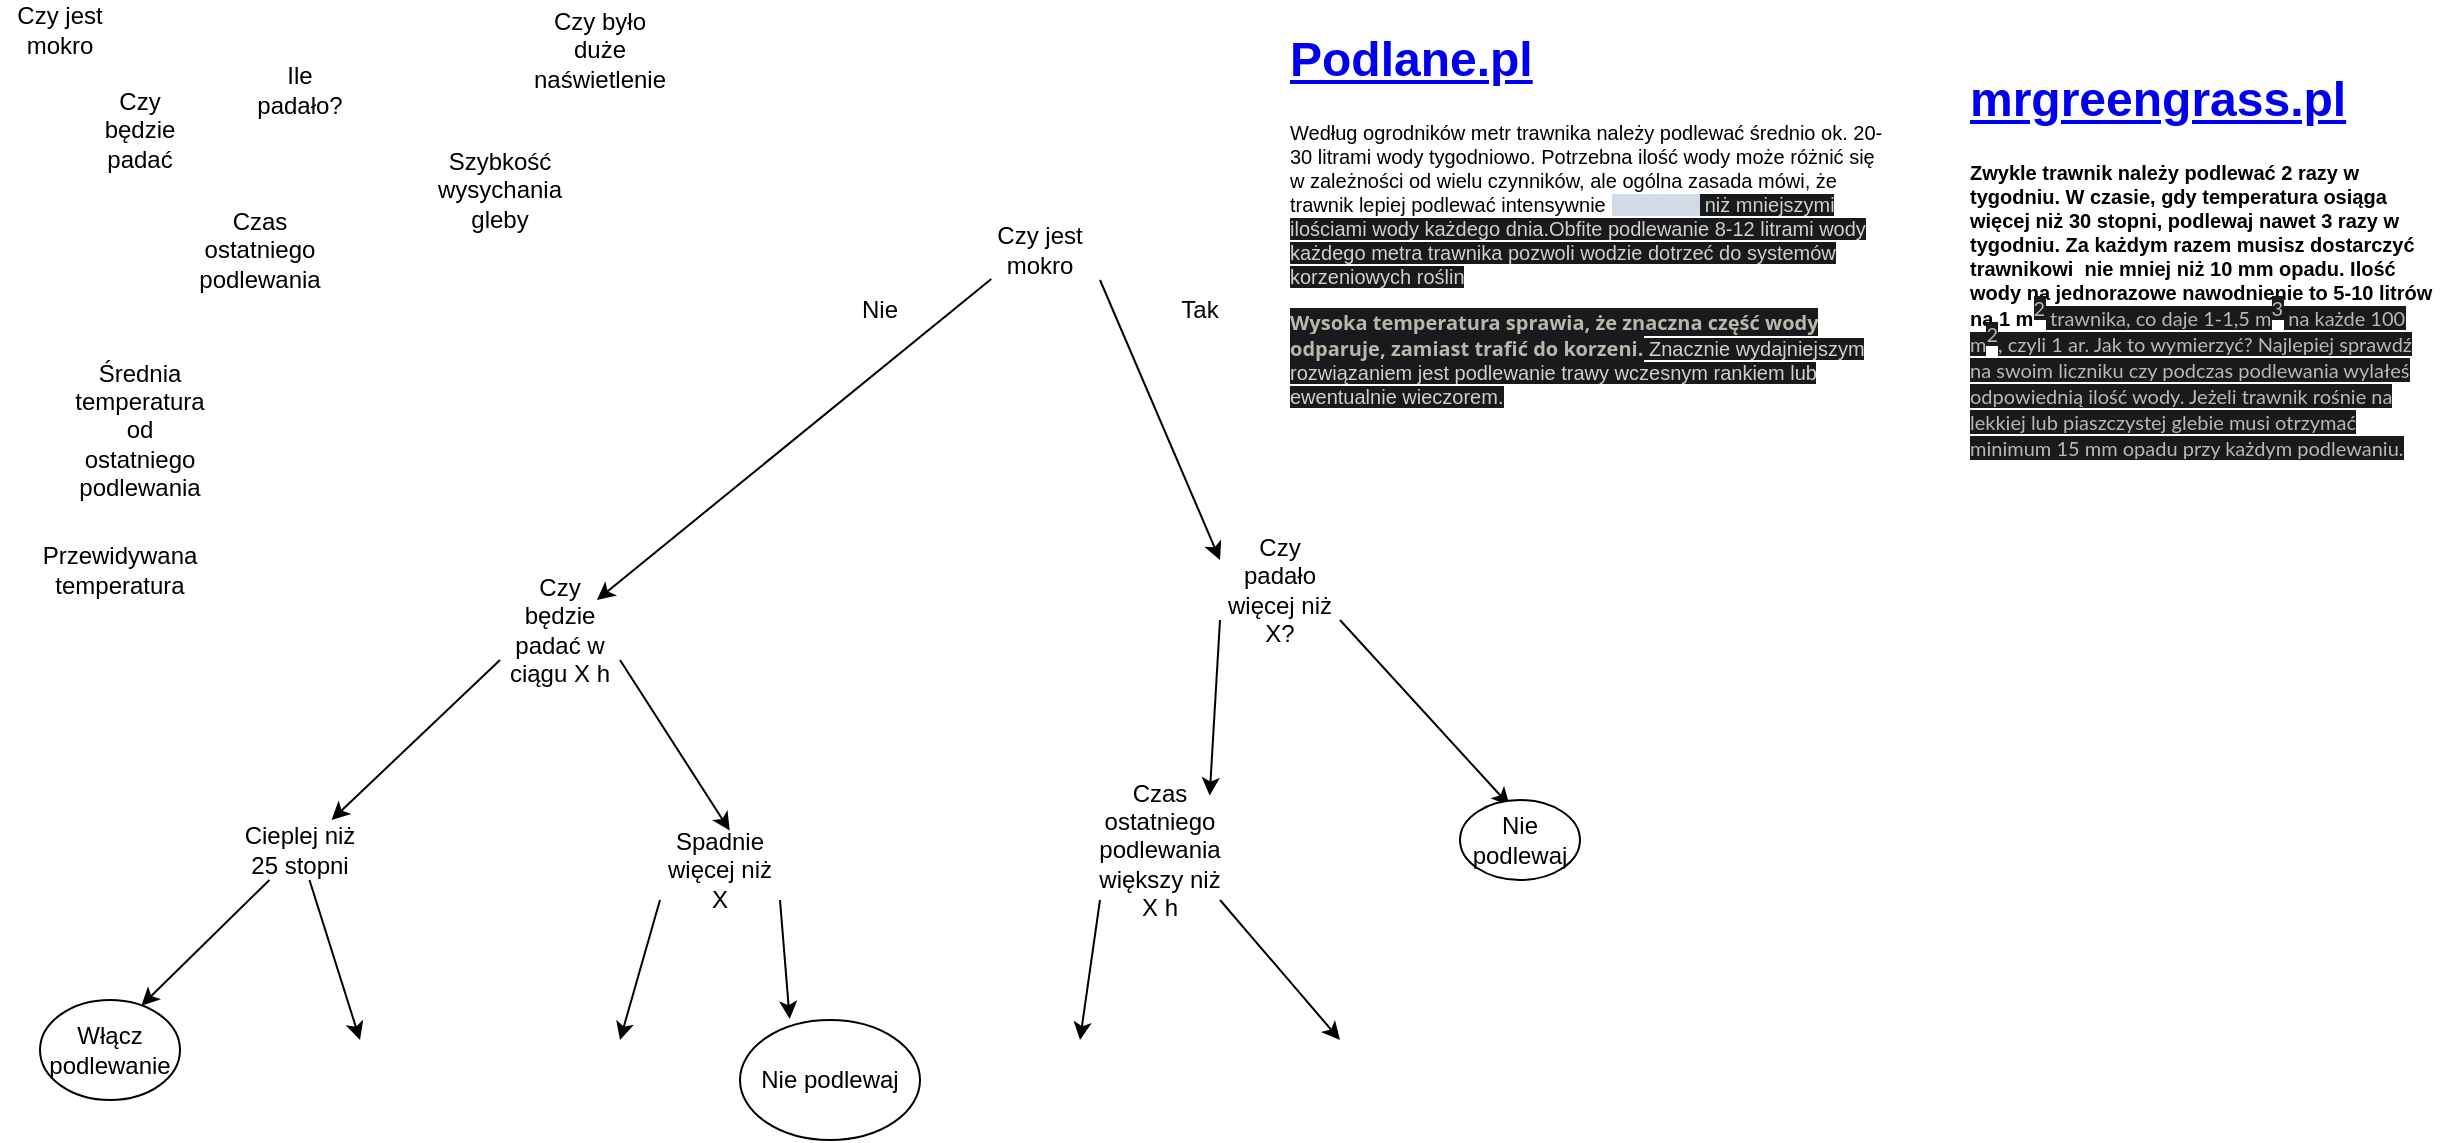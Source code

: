 <mxfile version="22.1.5" type="github">
  <diagram name="Page-1" id="2a216829-ef6e-dabb-86c1-c78162f3ba2b">
    <mxGraphModel dx="1161" dy="658" grid="1" gridSize="10" guides="1" tooltips="1" connect="1" arrows="1" fold="1" page="1" pageScale="1" pageWidth="850" pageHeight="1100" background="none" math="0" shadow="0">
      <root>
        <mxCell id="0" />
        <mxCell id="1" parent="0" />
        <mxCell id="Oy0aAa8_1EA4BgsdLdqV-1" value="" style="endArrow=classic;html=1;rounded=0;entryX=0;entryY=0;entryDx=0;entryDy=0;exitX=1;exitY=1;exitDx=0;exitDy=0;" edge="1" parent="1" source="Oy0aAa8_1EA4BgsdLdqV-3" target="Oy0aAa8_1EA4BgsdLdqV-14">
          <mxGeometry width="50" height="50" relative="1" as="geometry">
            <mxPoint x="520" y="150" as="sourcePoint" />
            <mxPoint x="620" y="270" as="targetPoint" />
          </mxGeometry>
        </mxCell>
        <mxCell id="Oy0aAa8_1EA4BgsdLdqV-2" value="" style="endArrow=classic;html=1;rounded=0;exitX=0.094;exitY=0.983;exitDx=0;exitDy=0;exitPerimeter=0;" edge="1" parent="1" source="Oy0aAa8_1EA4BgsdLdqV-3" target="Oy0aAa8_1EA4BgsdLdqV-15">
          <mxGeometry width="50" height="50" relative="1" as="geometry">
            <mxPoint x="520" y="150" as="sourcePoint" />
            <mxPoint x="280" y="290" as="targetPoint" />
          </mxGeometry>
        </mxCell>
        <mxCell id="Oy0aAa8_1EA4BgsdLdqV-3" value="Czy jest mokro" style="text;html=1;strokeColor=none;fillColor=none;align=center;verticalAlign=middle;whiteSpace=wrap;rounded=0;" vertex="1" parent="1">
          <mxGeometry x="490" y="110" width="60" height="30" as="geometry" />
        </mxCell>
        <mxCell id="Oy0aAa8_1EA4BgsdLdqV-4" value="Tak" style="text;html=1;strokeColor=none;fillColor=none;align=center;verticalAlign=middle;whiteSpace=wrap;rounded=0;" vertex="1" parent="1">
          <mxGeometry x="570" y="140" width="60" height="30" as="geometry" />
        </mxCell>
        <mxCell id="Oy0aAa8_1EA4BgsdLdqV-5" value="Nie" style="text;html=1;strokeColor=none;fillColor=none;align=center;verticalAlign=middle;whiteSpace=wrap;rounded=0;" vertex="1" parent="1">
          <mxGeometry x="410" y="140" width="60" height="30" as="geometry" />
        </mxCell>
        <mxCell id="Oy0aAa8_1EA4BgsdLdqV-6" value="Ile padało?" style="text;html=1;strokeColor=none;fillColor=none;align=center;verticalAlign=middle;whiteSpace=wrap;rounded=0;" vertex="1" parent="1">
          <mxGeometry x="120" y="30" width="60" height="30" as="geometry" />
        </mxCell>
        <mxCell id="Oy0aAa8_1EA4BgsdLdqV-7" value="Czy będzie padać" style="text;html=1;strokeColor=none;fillColor=none;align=center;verticalAlign=middle;whiteSpace=wrap;rounded=0;" vertex="1" parent="1">
          <mxGeometry x="40" y="50" width="60" height="30" as="geometry" />
        </mxCell>
        <mxCell id="Oy0aAa8_1EA4BgsdLdqV-8" value="Czas ostatniego podlewania" style="text;html=1;strokeColor=none;fillColor=none;align=center;verticalAlign=middle;whiteSpace=wrap;rounded=0;" vertex="1" parent="1">
          <mxGeometry x="100" y="110" width="60" height="30" as="geometry" />
        </mxCell>
        <mxCell id="Oy0aAa8_1EA4BgsdLdqV-9" value="Średnia temperatura od ostatniego podlewania" style="text;html=1;strokeColor=none;fillColor=none;align=center;verticalAlign=middle;whiteSpace=wrap;rounded=0;" vertex="1" parent="1">
          <mxGeometry x="40" y="200" width="60" height="30" as="geometry" />
        </mxCell>
        <mxCell id="Oy0aAa8_1EA4BgsdLdqV-11" value="Cieplej niż 25 stopni" style="text;html=1;strokeColor=none;fillColor=none;align=center;verticalAlign=middle;whiteSpace=wrap;rounded=0;" vertex="1" parent="1">
          <mxGeometry x="120" y="410" width="60" height="30" as="geometry" />
        </mxCell>
        <mxCell id="Oy0aAa8_1EA4BgsdLdqV-12" value="Szybkość wysychania gleby" style="text;html=1;strokeColor=none;fillColor=none;align=center;verticalAlign=middle;whiteSpace=wrap;rounded=0;" vertex="1" parent="1">
          <mxGeometry x="220" y="80" width="60" height="30" as="geometry" />
        </mxCell>
        <mxCell id="Oy0aAa8_1EA4BgsdLdqV-13" value="Czy jest mokro" style="text;html=1;strokeColor=none;fillColor=none;align=center;verticalAlign=middle;whiteSpace=wrap;rounded=0;" vertex="1" parent="1">
          <mxGeometry width="60" height="30" as="geometry" />
        </mxCell>
        <mxCell id="Oy0aAa8_1EA4BgsdLdqV-14" value="Czy padało więcej niż X?" style="text;html=1;strokeColor=none;fillColor=none;align=center;verticalAlign=middle;whiteSpace=wrap;rounded=0;" vertex="1" parent="1">
          <mxGeometry x="610" y="280" width="60" height="30" as="geometry" />
        </mxCell>
        <mxCell id="Oy0aAa8_1EA4BgsdLdqV-15" value="Czy będzie padać w ciągu X h" style="text;html=1;strokeColor=none;fillColor=none;align=center;verticalAlign=middle;whiteSpace=wrap;rounded=0;" vertex="1" parent="1">
          <mxGeometry x="250" y="300" width="60" height="30" as="geometry" />
        </mxCell>
        <mxCell id="Oy0aAa8_1EA4BgsdLdqV-16" value="" style="endArrow=classic;html=1;rounded=0;exitX=0;exitY=1;exitDx=0;exitDy=0;" edge="1" parent="1" source="Oy0aAa8_1EA4BgsdLdqV-15" target="Oy0aAa8_1EA4BgsdLdqV-11">
          <mxGeometry width="50" height="50" relative="1" as="geometry">
            <mxPoint x="270" y="340" as="sourcePoint" />
            <mxPoint x="210" y="420" as="targetPoint" />
          </mxGeometry>
        </mxCell>
        <mxCell id="Oy0aAa8_1EA4BgsdLdqV-17" value="" style="endArrow=classic;html=1;rounded=0;entryX=0.914;entryY=-0.044;entryDx=0;entryDy=0;entryPerimeter=0;exitX=0;exitY=1;exitDx=0;exitDy=0;" edge="1" parent="1" source="Oy0aAa8_1EA4BgsdLdqV-14" target="Oy0aAa8_1EA4BgsdLdqV-22">
          <mxGeometry width="50" height="50" relative="1" as="geometry">
            <mxPoint x="620" y="320" as="sourcePoint" />
            <mxPoint x="550" y="400" as="targetPoint" />
          </mxGeometry>
        </mxCell>
        <mxCell id="Oy0aAa8_1EA4BgsdLdqV-18" value="" style="endArrow=classic;html=1;rounded=0;entryX=0.581;entryY=-0.156;entryDx=0;entryDy=0;entryPerimeter=0;exitX=1;exitY=1;exitDx=0;exitDy=0;" edge="1" parent="1" source="Oy0aAa8_1EA4BgsdLdqV-15" target="Oy0aAa8_1EA4BgsdLdqV-31">
          <mxGeometry width="50" height="50" relative="1" as="geometry">
            <mxPoint x="290" y="340" as="sourcePoint" />
            <mxPoint x="350" y="420" as="targetPoint" />
          </mxGeometry>
        </mxCell>
        <mxCell id="Oy0aAa8_1EA4BgsdLdqV-19" value="" style="endArrow=classic;html=1;rounded=0;entryX=0.414;entryY=0.071;entryDx=0;entryDy=0;entryPerimeter=0;exitX=1;exitY=1;exitDx=0;exitDy=0;" edge="1" parent="1" source="Oy0aAa8_1EA4BgsdLdqV-14" target="Oy0aAa8_1EA4BgsdLdqV-20">
          <mxGeometry width="50" height="50" relative="1" as="geometry">
            <mxPoint x="650" y="320" as="sourcePoint" />
            <mxPoint x="700" y="390" as="targetPoint" />
          </mxGeometry>
        </mxCell>
        <mxCell id="Oy0aAa8_1EA4BgsdLdqV-20" value="Nie podlewaj" style="ellipse;whiteSpace=wrap;html=1;" vertex="1" parent="1">
          <mxGeometry x="730" y="400" width="60" height="40" as="geometry" />
        </mxCell>
        <mxCell id="Oy0aAa8_1EA4BgsdLdqV-22" value="Czas ostatniego podlewania większy niż X h" style="text;html=1;strokeColor=none;fillColor=none;align=center;verticalAlign=middle;whiteSpace=wrap;rounded=0;" vertex="1" parent="1">
          <mxGeometry x="550" y="400" width="60" height="50" as="geometry" />
        </mxCell>
        <mxCell id="Oy0aAa8_1EA4BgsdLdqV-23" value="" style="endArrow=classic;html=1;rounded=0;exitX=1;exitY=1;exitDx=0;exitDy=0;" edge="1" parent="1" source="Oy0aAa8_1EA4BgsdLdqV-22">
          <mxGeometry width="50" height="50" relative="1" as="geometry">
            <mxPoint x="590" y="460" as="sourcePoint" />
            <mxPoint x="670" y="520" as="targetPoint" />
          </mxGeometry>
        </mxCell>
        <mxCell id="Oy0aAa8_1EA4BgsdLdqV-24" value="" style="endArrow=classic;html=1;rounded=0;exitX=0;exitY=1;exitDx=0;exitDy=0;" edge="1" parent="1" source="Oy0aAa8_1EA4BgsdLdqV-22">
          <mxGeometry width="50" height="50" relative="1" as="geometry">
            <mxPoint x="570" y="460" as="sourcePoint" />
            <mxPoint x="540" y="520" as="targetPoint" />
          </mxGeometry>
        </mxCell>
        <mxCell id="Oy0aAa8_1EA4BgsdLdqV-25" value="" style="endArrow=classic;html=1;rounded=0;" edge="1" parent="1" source="Oy0aAa8_1EA4BgsdLdqV-11">
          <mxGeometry width="50" height="50" relative="1" as="geometry">
            <mxPoint x="160" y="440" as="sourcePoint" />
            <mxPoint x="180" y="520" as="targetPoint" />
          </mxGeometry>
        </mxCell>
        <mxCell id="Oy0aAa8_1EA4BgsdLdqV-26" value="" style="endArrow=classic;html=1;rounded=0;entryX=0.724;entryY=0.057;entryDx=0;entryDy=0;entryPerimeter=0;" edge="1" parent="1" source="Oy0aAa8_1EA4BgsdLdqV-11" target="Oy0aAa8_1EA4BgsdLdqV-29">
          <mxGeometry width="50" height="50" relative="1" as="geometry">
            <mxPoint x="130" y="440" as="sourcePoint" />
            <mxPoint x="70" y="520" as="targetPoint" />
          </mxGeometry>
        </mxCell>
        <mxCell id="Oy0aAa8_1EA4BgsdLdqV-27" value="Przewidywana temperatura" style="text;html=1;strokeColor=none;fillColor=none;align=center;verticalAlign=middle;whiteSpace=wrap;rounded=0;" vertex="1" parent="1">
          <mxGeometry x="30" y="270" width="60" height="30" as="geometry" />
        </mxCell>
        <mxCell id="Oy0aAa8_1EA4BgsdLdqV-29" value="Włącz podlewanie" style="ellipse;whiteSpace=wrap;html=1;" vertex="1" parent="1">
          <mxGeometry x="20" y="500" width="70" height="50" as="geometry" />
        </mxCell>
        <mxCell id="Oy0aAa8_1EA4BgsdLdqV-31" value="Spadnie więcej niż X" style="text;html=1;strokeColor=none;fillColor=none;align=center;verticalAlign=middle;whiteSpace=wrap;rounded=0;" vertex="1" parent="1">
          <mxGeometry x="330" y="420" width="60" height="30" as="geometry" />
        </mxCell>
        <mxCell id="Oy0aAa8_1EA4BgsdLdqV-32" value="" style="endArrow=classic;html=1;rounded=0;entryX=0.276;entryY=-0.008;entryDx=0;entryDy=0;entryPerimeter=0;exitX=1;exitY=1;exitDx=0;exitDy=0;" edge="1" parent="1" source="Oy0aAa8_1EA4BgsdLdqV-31" target="Oy0aAa8_1EA4BgsdLdqV-35">
          <mxGeometry width="50" height="50" relative="1" as="geometry">
            <mxPoint x="365" y="450" as="sourcePoint" />
            <mxPoint x="425" y="550" as="targetPoint" />
          </mxGeometry>
        </mxCell>
        <mxCell id="Oy0aAa8_1EA4BgsdLdqV-33" value="" style="endArrow=classic;html=1;rounded=0;exitX=0;exitY=1;exitDx=0;exitDy=0;" edge="1" parent="1" source="Oy0aAa8_1EA4BgsdLdqV-31">
          <mxGeometry width="50" height="50" relative="1" as="geometry">
            <mxPoint x="350" y="460" as="sourcePoint" />
            <mxPoint x="310" y="520" as="targetPoint" />
          </mxGeometry>
        </mxCell>
        <mxCell id="Oy0aAa8_1EA4BgsdLdqV-35" value="Nie podlewaj" style="ellipse;whiteSpace=wrap;html=1;" vertex="1" parent="1">
          <mxGeometry x="370" y="510" width="90" height="60" as="geometry" />
        </mxCell>
        <mxCell id="Oy0aAa8_1EA4BgsdLdqV-41" value="Czy było duże naświetlenie" style="text;html=1;strokeColor=none;fillColor=none;align=center;verticalAlign=middle;whiteSpace=wrap;rounded=0;" vertex="1" parent="1">
          <mxGeometry x="270" y="10" width="60" height="30" as="geometry" />
        </mxCell>
        <mxCell id="Oy0aAa8_1EA4BgsdLdqV-42" value="&lt;h1&gt;&lt;a href=&quot;https://www.google.com/url?sa=t&amp;amp;rct=j&amp;amp;q=&amp;amp;esrc=s&amp;amp;source=web&amp;amp;cd=&amp;amp;cad=rja&amp;amp;uact=8&amp;amp;ved=2ahUKEwjd9_7S2OmCAxV5S_EDHRzvCn8QFnoECA0QAw&amp;amp;url=https%3A%2F%2Fwww.podlane.pl%2Fblog%2File-czasu-zraszac-trawe%2F%23%3A~%3Atext%3DWed%25C5%2582ug%2520ogrodnik%25C3%25B3w%2520metr%2520trawnika%2520nale%25C5%25BCy%2Cmniejszymi%2520ilo%25C5%259Bciami%2520wody%2520ka%25C5%25BCdego%2520dnia.&amp;amp;usg=AOvVaw2pqViFTJVjvCTcqU8-Sa7X&amp;amp;opi=89978449&quot;&gt;Podlane.pl&lt;/a&gt;&lt;/h1&gt;&lt;p style=&quot;font-size: 10px;&quot;&gt;Według ogrodników metr trawnika należy podlewać średnio ok. 20-30 litrami wody tygodniowo. Potrzebna ilość wody może różnić się w zależności od wielu czynników, ale ogólna zasada mówi, że trawnik lepiej podlewać intensywnie&amp;nbsp;&lt;span data-darkreader-inline-color=&quot;&quot; data-darkreader-inline-bgcolor=&quot;&quot; style=&quot;background-color: rgba(0, 63, 156, 0.18); color: rgb(218, 215, 210); font-family: &amp;quot;Google Sans&amp;quot;, arial, sans-serif; --darkreader-inline-bgcolor: rgba(0, 50, 125, 0.18); --darkreader-inline-color: #cecac3;&quot;&gt;co 2-3 dni&lt;/span&gt;&lt;span data-darkreader-inline-bgcolor=&quot;&quot; data-darkreader-inline-color=&quot;&quot; style=&quot;color: rgb(211, 207, 201); font-family: &amp;quot;Google Sans&amp;quot;, arial, sans-serif; background-color: rgb(24, 26, 27); --darkreader-inline-color: #c9c4bd; --darkreader-inline-bgcolor: #131516;&quot;&gt;&amp;nbsp;niż mniejszymi ilościami wody każdego dnia.&lt;/span&gt;&lt;span data-darkreader-inline-color=&quot;&quot; data-darkreader-inline-bgcolor=&quot;&quot; style=&quot;background-color: rgb(24, 26, 27); color: rgb(211, 207, 201); font-family: &amp;quot;Google Sans&amp;quot;, arial, sans-serif; --darkreader-inline-bgcolor: #131516; --darkreader-inline-color: #c9c4bd;&quot;&gt;Obfite podlewanie 8-12 litrami wody każdego metra trawnika pozwoli wodzie dotrzeć do systemów korzeniowych roślin&lt;/span&gt;&lt;/p&gt;&lt;p style=&quot;font-size: 10px;&quot;&gt;&lt;span data-darkreader-inline-color=&quot;&quot; data-darkreader-inline-bgcolor=&quot;&quot; style=&quot;background-color: rgb(24, 26, 27); color: rgb(211, 207, 201); font-family: &amp;quot;Google Sans&amp;quot;, arial, sans-serif; --darkreader-inline-bgcolor: #131516; --darkreader-inline-color: #c9c4bd;&quot;&gt;&lt;strong data-darkreader-inline-outline=&quot;&quot; data-darkreader-inline-bgcolor=&quot;&quot; data-darkreader-inline-color=&quot;&quot; style=&quot;box-sizing: inherit; color: rgb(188, 182, 173); font-family: &amp;quot;Open Sans&amp;quot;; text-align: justify; background-color: rgb(24, 26, 27); --darkreader-inline-color: #b9b3aa; --darkreader-inline-bgcolor: #131516; --darkreader-inline-outline: initial; outline: 0px !important;&quot;&gt;Wysoka temperatura sprawia, że znaczna część wody odparuje, zamiast trafić do korzeni.&lt;/strong&gt;&amp;nbsp;Znacznie wydajniejszym rozwiązaniem jest podlewanie trawy wczesnym rankiem lub ewentualnie wieczorem.&lt;br&gt;&lt;/span&gt;&lt;/p&gt;" style="text;html=1;strokeColor=none;fillColor=none;spacing=5;spacingTop=-20;whiteSpace=wrap;overflow=hidden;rounded=0;" vertex="1" parent="1">
          <mxGeometry x="640" y="10" width="310" height="200" as="geometry" />
        </mxCell>
        <mxCell id="Oy0aAa8_1EA4BgsdLdqV-44" value="&lt;h1&gt;&lt;span data-darkreader-inline-bgcolor=&quot;&quot; style=&quot;background-color: initial; --darkreader-inline-bgcolor: initial;&quot;&gt;&lt;a href=&quot;https://mrgreengrass.pl/nawadnianie-trawnika/&quot;&gt;mrgreengrass.pl&lt;/a&gt;&lt;/span&gt;&lt;/h1&gt;&lt;h1 style=&quot;font-size: 10px;&quot;&gt;Zwykle trawnik należy podlewać 2 razy w tygodniu. W czasie, gdy temperatura osiąga więcej niż 30 stopni, podlewaj nawet 3 razy w tygodniu. Za każdym razem musisz dostarczyć trawnikowi&amp;nbsp; nie mniej niż 10 mm opadu. Ilość wody na jednorazowe nawodnienie to 5-10 litrów na 1 m&lt;span data-darkreader-inline-bgcolor=&quot;&quot; data-darkreader-inline-color=&quot;&quot; style=&quot;box-sizing: inherit; line-height: 0; position: relative; vertical-align: baseline; top: -0.5em; color: rgb(189, 183, 175); font-family: Lato, BlinkMacSystemFont, -apple-system, Roboto, &amp;quot;Lucida Sans&amp;quot;; font-weight: 400; text-align: justify; background-color: rgb(24, 26, 27); --darkreader-inline-color: #bab4ab; --darkreader-inline-bgcolor: #131516;&quot;&gt;2&lt;/span&gt;&lt;span data-darkreader-inline-bgcolor=&quot;&quot; data-darkreader-inline-color=&quot;&quot; style=&quot;color: rgb(189, 183, 175); font-family: Lato, BlinkMacSystemFont, -apple-system, Roboto, &amp;quot;Lucida Sans&amp;quot;; font-weight: 400; text-align: justify; background-color: rgb(24, 26, 27); --darkreader-inline-color: #bab4ab; --darkreader-inline-bgcolor: #131516;&quot;&gt;&amp;nbsp;trawnika, co daje 1-1,5 m&lt;/span&gt;&lt;span data-darkreader-inline-bgcolor=&quot;&quot; data-darkreader-inline-color=&quot;&quot; style=&quot;box-sizing: inherit; line-height: 0; position: relative; vertical-align: baseline; top: -0.5em; color: rgb(189, 183, 175); font-family: Lato, BlinkMacSystemFont, -apple-system, Roboto, &amp;quot;Lucida Sans&amp;quot;; font-weight: 400; text-align: justify; background-color: rgb(24, 26, 27); --darkreader-inline-color: #bab4ab; --darkreader-inline-bgcolor: #131516;&quot;&gt;3&lt;/span&gt;&lt;span data-darkreader-inline-bgcolor=&quot;&quot; data-darkreader-inline-color=&quot;&quot; style=&quot;color: rgb(189, 183, 175); font-family: Lato, BlinkMacSystemFont, -apple-system, Roboto, &amp;quot;Lucida Sans&amp;quot;; font-weight: 400; text-align: justify; background-color: rgb(24, 26, 27); --darkreader-inline-color: #bab4ab; --darkreader-inline-bgcolor: #131516;&quot;&gt;&amp;nbsp;na każde 100 m&lt;/span&gt;&lt;span data-darkreader-inline-bgcolor=&quot;&quot; data-darkreader-inline-color=&quot;&quot; style=&quot;box-sizing: inherit; line-height: 0; position: relative; vertical-align: baseline; top: -0.5em; margin-bottom: 0px; color: rgb(189, 183, 175); font-family: Lato, BlinkMacSystemFont, -apple-system, Roboto, &amp;quot;Lucida Sans&amp;quot;; font-weight: 400; text-align: justify; background-color: rgb(24, 26, 27); --darkreader-inline-color: #bab4ab; --darkreader-inline-bgcolor: #131516;&quot;&gt;2&lt;/span&gt;&lt;span data-darkreader-inline-bgcolor=&quot;&quot; data-darkreader-inline-color=&quot;&quot; style=&quot;color: rgb(189, 183, 175); font-family: Lato, BlinkMacSystemFont, -apple-system, Roboto, &amp;quot;Lucida Sans&amp;quot;; font-weight: 400; text-align: justify; background-color: rgb(24, 26, 27); --darkreader-inline-color: #bab4ab; --darkreader-inline-bgcolor: #131516;&quot;&gt;, czyli 1 ar. Jak to wymierzyć? Najlepiej sprawdź na swoim liczniku czy podczas podlewania wylałeś odpowiednią ilość wody. Jeżeli trawnik rośnie na lekkiej lub piaszczystej glebie musi otrzymać minimum 15 mm opadu przy każdym podlewaniu.&lt;/span&gt;&lt;br&gt;&lt;/h1&gt;" style="text;html=1;strokeColor=none;fillColor=none;spacing=5;spacingTop=-20;whiteSpace=wrap;overflow=hidden;rounded=0;" vertex="1" parent="1">
          <mxGeometry x="980" y="30" width="240" height="210" as="geometry" />
        </mxCell>
      </root>
    </mxGraphModel>
  </diagram>
</mxfile>
